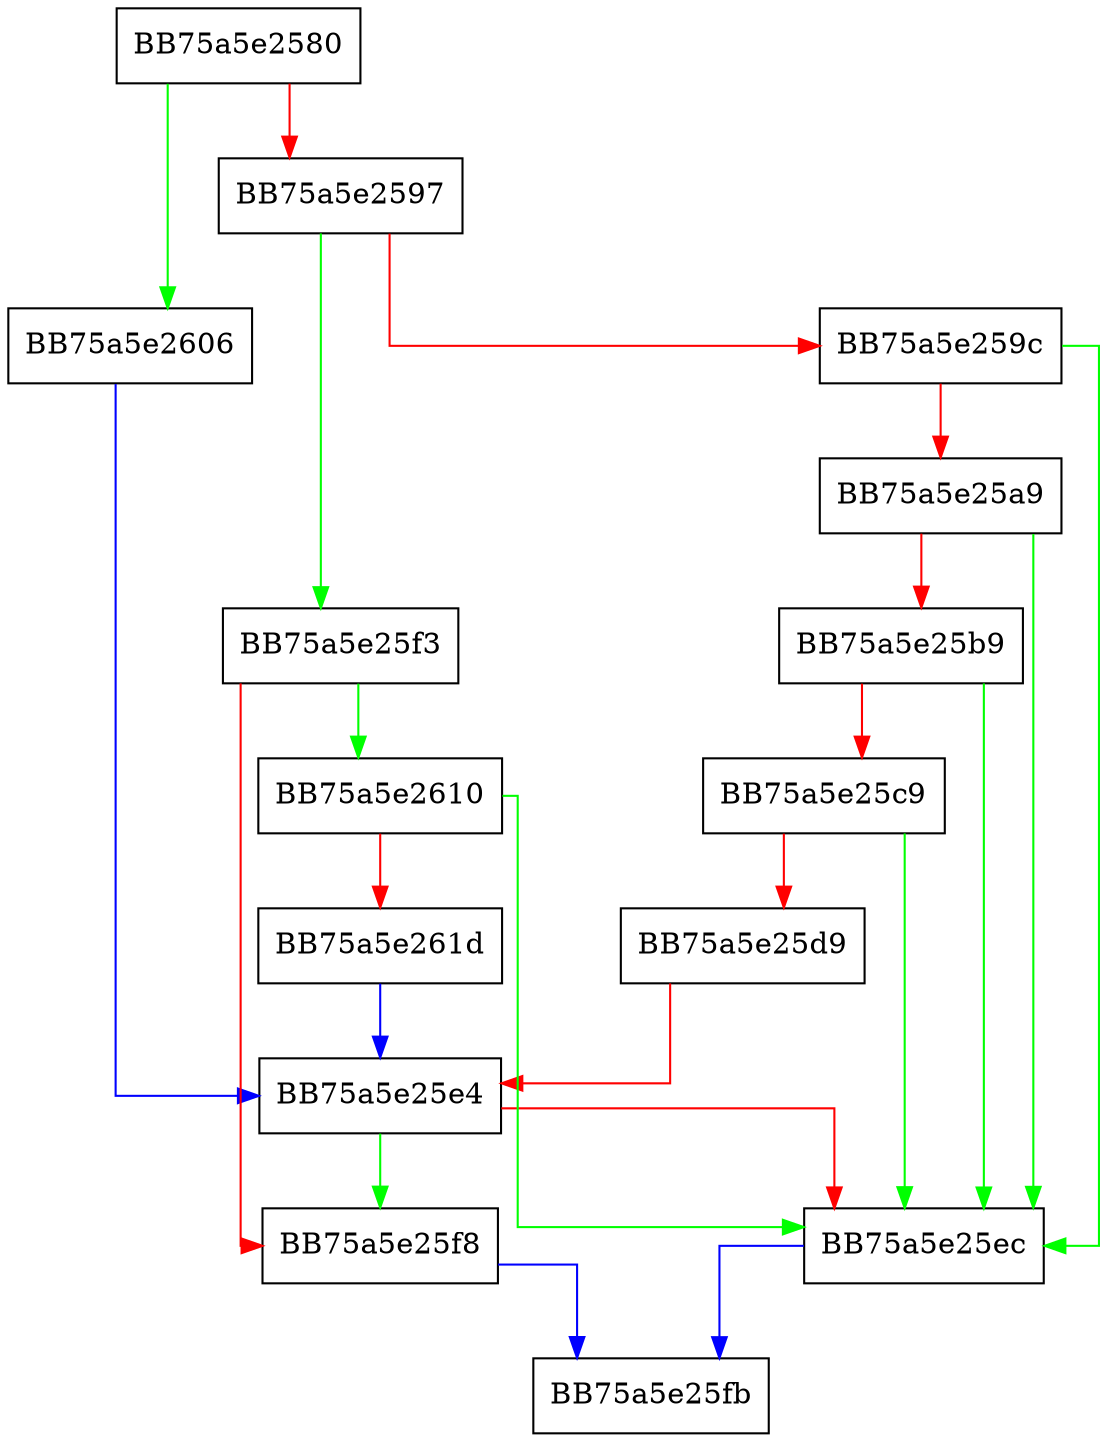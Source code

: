 digraph SearchNativeRoutines {
  node [shape="box"];
  graph [splines=ortho];
  BB75a5e2580 -> BB75a5e2606 [color="green"];
  BB75a5e2580 -> BB75a5e2597 [color="red"];
  BB75a5e2597 -> BB75a5e25f3 [color="green"];
  BB75a5e2597 -> BB75a5e259c [color="red"];
  BB75a5e259c -> BB75a5e25ec [color="green"];
  BB75a5e259c -> BB75a5e25a9 [color="red"];
  BB75a5e25a9 -> BB75a5e25ec [color="green"];
  BB75a5e25a9 -> BB75a5e25b9 [color="red"];
  BB75a5e25b9 -> BB75a5e25ec [color="green"];
  BB75a5e25b9 -> BB75a5e25c9 [color="red"];
  BB75a5e25c9 -> BB75a5e25ec [color="green"];
  BB75a5e25c9 -> BB75a5e25d9 [color="red"];
  BB75a5e25d9 -> BB75a5e25e4 [color="red"];
  BB75a5e25e4 -> BB75a5e25f8 [color="green"];
  BB75a5e25e4 -> BB75a5e25ec [color="red"];
  BB75a5e25ec -> BB75a5e25fb [color="blue"];
  BB75a5e25f3 -> BB75a5e2610 [color="green"];
  BB75a5e25f3 -> BB75a5e25f8 [color="red"];
  BB75a5e25f8 -> BB75a5e25fb [color="blue"];
  BB75a5e2606 -> BB75a5e25e4 [color="blue"];
  BB75a5e2610 -> BB75a5e25ec [color="green"];
  BB75a5e2610 -> BB75a5e261d [color="red"];
  BB75a5e261d -> BB75a5e25e4 [color="blue"];
}